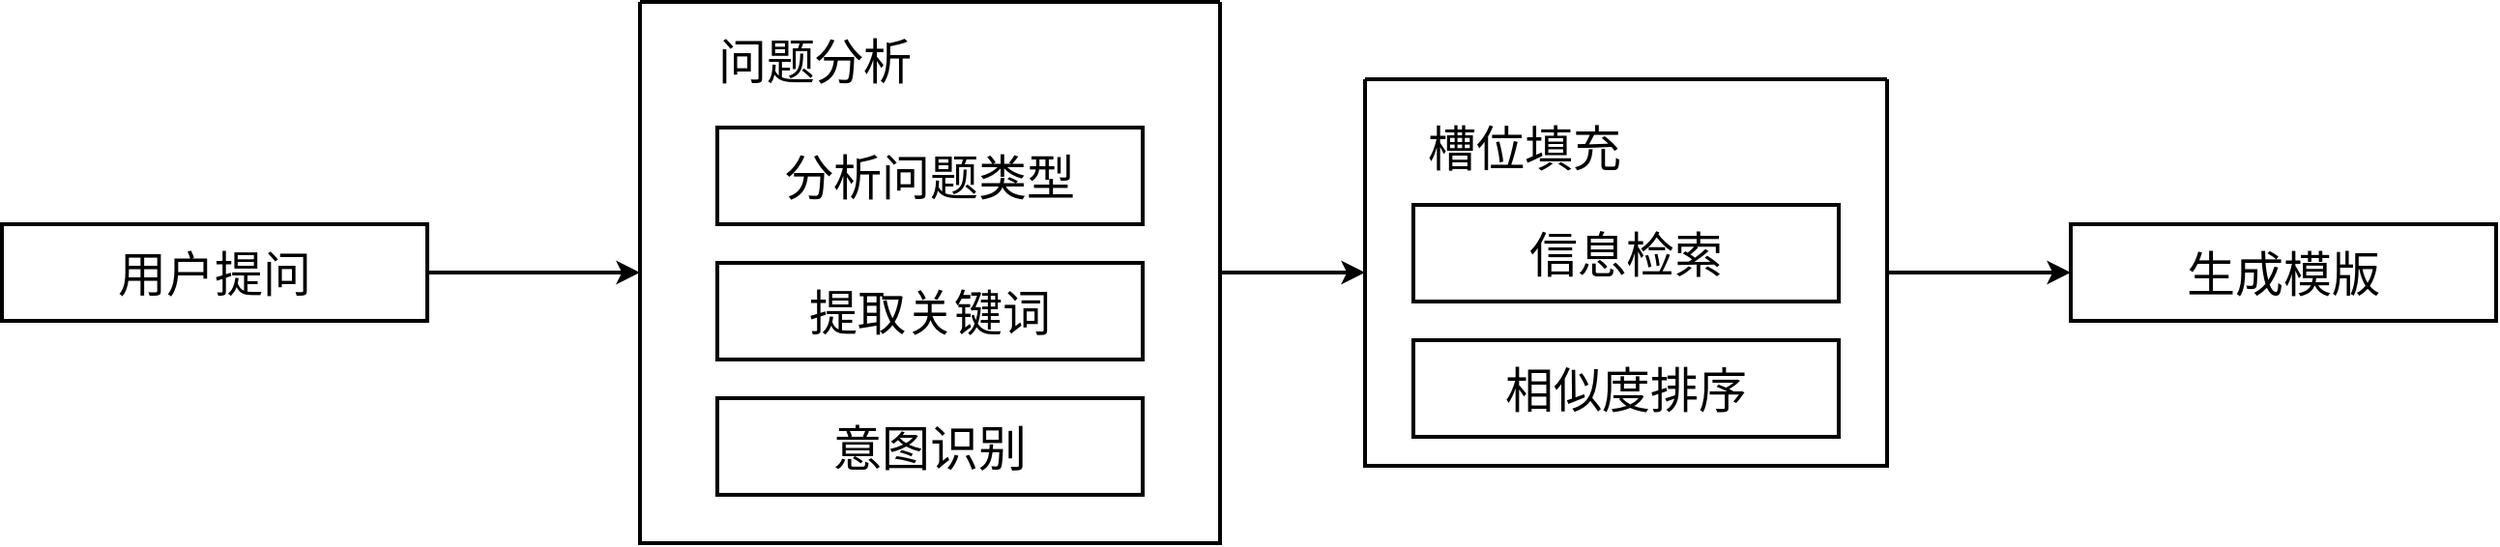 <mxfile version="21.3.5" type="github">
  <diagram name="第 1 页" id="eTH8LCfRAllFdQF4WOqk">
    <mxGraphModel dx="1354" dy="1860" grid="1" gridSize="10" guides="1" tooltips="1" connect="1" arrows="1" fold="1" page="1" pageScale="1" pageWidth="1654" pageHeight="1169" math="0" shadow="0">
      <root>
        <mxCell id="0" />
        <mxCell id="1" parent="0" />
        <mxCell id="_uF14l8uuSbYxFNgb2hk-12" style="edgeStyle=orthogonalEdgeStyle;rounded=0;orthogonalLoop=1;jettySize=auto;html=1;exitX=1;exitY=0.5;exitDx=0;exitDy=0;entryX=0;entryY=0.5;entryDx=0;entryDy=0;strokeWidth=2;" edge="1" parent="1" source="_uF14l8uuSbYxFNgb2hk-1" target="_uF14l8uuSbYxFNgb2hk-9">
          <mxGeometry relative="1" as="geometry" />
        </mxCell>
        <mxCell id="_uF14l8uuSbYxFNgb2hk-1" value="&lt;font style=&quot;font-size: 25px;&quot;&gt;用户提问&lt;/font&gt;" style="rounded=0;whiteSpace=wrap;html=1;strokeWidth=2;" vertex="1" parent="1">
          <mxGeometry x="40" y="210" width="220" height="50" as="geometry" />
        </mxCell>
        <mxCell id="_uF14l8uuSbYxFNgb2hk-2" value="&lt;font style=&quot;font-size: 25px;&quot;&gt;分析问题类型&lt;/font&gt;" style="rounded=0;whiteSpace=wrap;html=1;strokeWidth=2;" vertex="1" parent="1">
          <mxGeometry x="410" y="160" width="220" height="50" as="geometry" />
        </mxCell>
        <mxCell id="_uF14l8uuSbYxFNgb2hk-3" value="&lt;font style=&quot;font-size: 25px;&quot;&gt;提取关键词&lt;/font&gt;" style="rounded=0;whiteSpace=wrap;html=1;strokeWidth=2;" vertex="1" parent="1">
          <mxGeometry x="410" y="230" width="220" height="50" as="geometry" />
        </mxCell>
        <mxCell id="_uF14l8uuSbYxFNgb2hk-4" value="&lt;font style=&quot;font-size: 25px;&quot;&gt;意图识别&lt;/font&gt;" style="rounded=0;whiteSpace=wrap;html=1;strokeWidth=2;" vertex="1" parent="1">
          <mxGeometry x="410" y="300" width="220" height="50" as="geometry" />
        </mxCell>
        <mxCell id="_uF14l8uuSbYxFNgb2hk-5" value="&lt;font style=&quot;font-size: 25px;&quot;&gt;信息检索&lt;br&gt;&lt;/font&gt;" style="rounded=0;whiteSpace=wrap;html=1;strokeWidth=2;" vertex="1" parent="1">
          <mxGeometry x="770" y="200" width="220" height="50" as="geometry" />
        </mxCell>
        <mxCell id="_uF14l8uuSbYxFNgb2hk-6" value="&lt;font style=&quot;font-size: 25px;&quot;&gt;相似度排序&lt;br&gt;&lt;/font&gt;" style="rounded=0;whiteSpace=wrap;html=1;strokeWidth=2;" vertex="1" parent="1">
          <mxGeometry x="770" y="270" width="220" height="50" as="geometry" />
        </mxCell>
        <mxCell id="_uF14l8uuSbYxFNgb2hk-7" value="&lt;font style=&quot;font-size: 25px;&quot;&gt;生成模版&lt;br&gt;&lt;/font&gt;" style="rounded=0;whiteSpace=wrap;html=1;strokeWidth=2;" vertex="1" parent="1">
          <mxGeometry x="1110" y="210" width="220" height="50" as="geometry" />
        </mxCell>
        <mxCell id="_uF14l8uuSbYxFNgb2hk-16" style="edgeStyle=orthogonalEdgeStyle;rounded=0;orthogonalLoop=1;jettySize=auto;html=1;exitX=1;exitY=0.5;exitDx=0;exitDy=0;entryX=0;entryY=0.5;entryDx=0;entryDy=0;strokeWidth=2;" edge="1" parent="1" source="_uF14l8uuSbYxFNgb2hk-9" target="_uF14l8uuSbYxFNgb2hk-14">
          <mxGeometry relative="1" as="geometry" />
        </mxCell>
        <mxCell id="_uF14l8uuSbYxFNgb2hk-9" value="" style="swimlane;startSize=0;strokeWidth=2;" vertex="1" parent="1">
          <mxGeometry x="370" y="95" width="300" height="280" as="geometry" />
        </mxCell>
        <mxCell id="_uF14l8uuSbYxFNgb2hk-10" value="&lt;font style=&quot;font-size: 25px;&quot;&gt;问题分析&lt;/font&gt;" style="text;html=1;align=center;verticalAlign=middle;resizable=0;points=[];autosize=1;strokeColor=none;fillColor=none;" vertex="1" parent="_uF14l8uuSbYxFNgb2hk-9">
          <mxGeometry x="30" y="10" width="120" height="40" as="geometry" />
        </mxCell>
        <mxCell id="_uF14l8uuSbYxFNgb2hk-17" style="edgeStyle=orthogonalEdgeStyle;rounded=0;orthogonalLoop=1;jettySize=auto;html=1;exitX=1;exitY=0.5;exitDx=0;exitDy=0;entryX=0;entryY=0.5;entryDx=0;entryDy=0;strokeWidth=2;" edge="1" parent="1" source="_uF14l8uuSbYxFNgb2hk-14" target="_uF14l8uuSbYxFNgb2hk-7">
          <mxGeometry relative="1" as="geometry" />
        </mxCell>
        <mxCell id="_uF14l8uuSbYxFNgb2hk-14" value="" style="swimlane;startSize=0;strokeWidth=2;" vertex="1" parent="1">
          <mxGeometry x="745" y="135" width="270" height="200" as="geometry" />
        </mxCell>
        <mxCell id="_uF14l8uuSbYxFNgb2hk-18" value="&lt;font style=&quot;font-size: 25px;&quot;&gt;槽位填充&lt;/font&gt;" style="text;html=1;align=center;verticalAlign=middle;resizable=0;points=[];autosize=1;strokeColor=none;fillColor=none;" vertex="1" parent="_uF14l8uuSbYxFNgb2hk-14">
          <mxGeometry x="22" y="15" width="120" height="40" as="geometry" />
        </mxCell>
      </root>
    </mxGraphModel>
  </diagram>
</mxfile>
